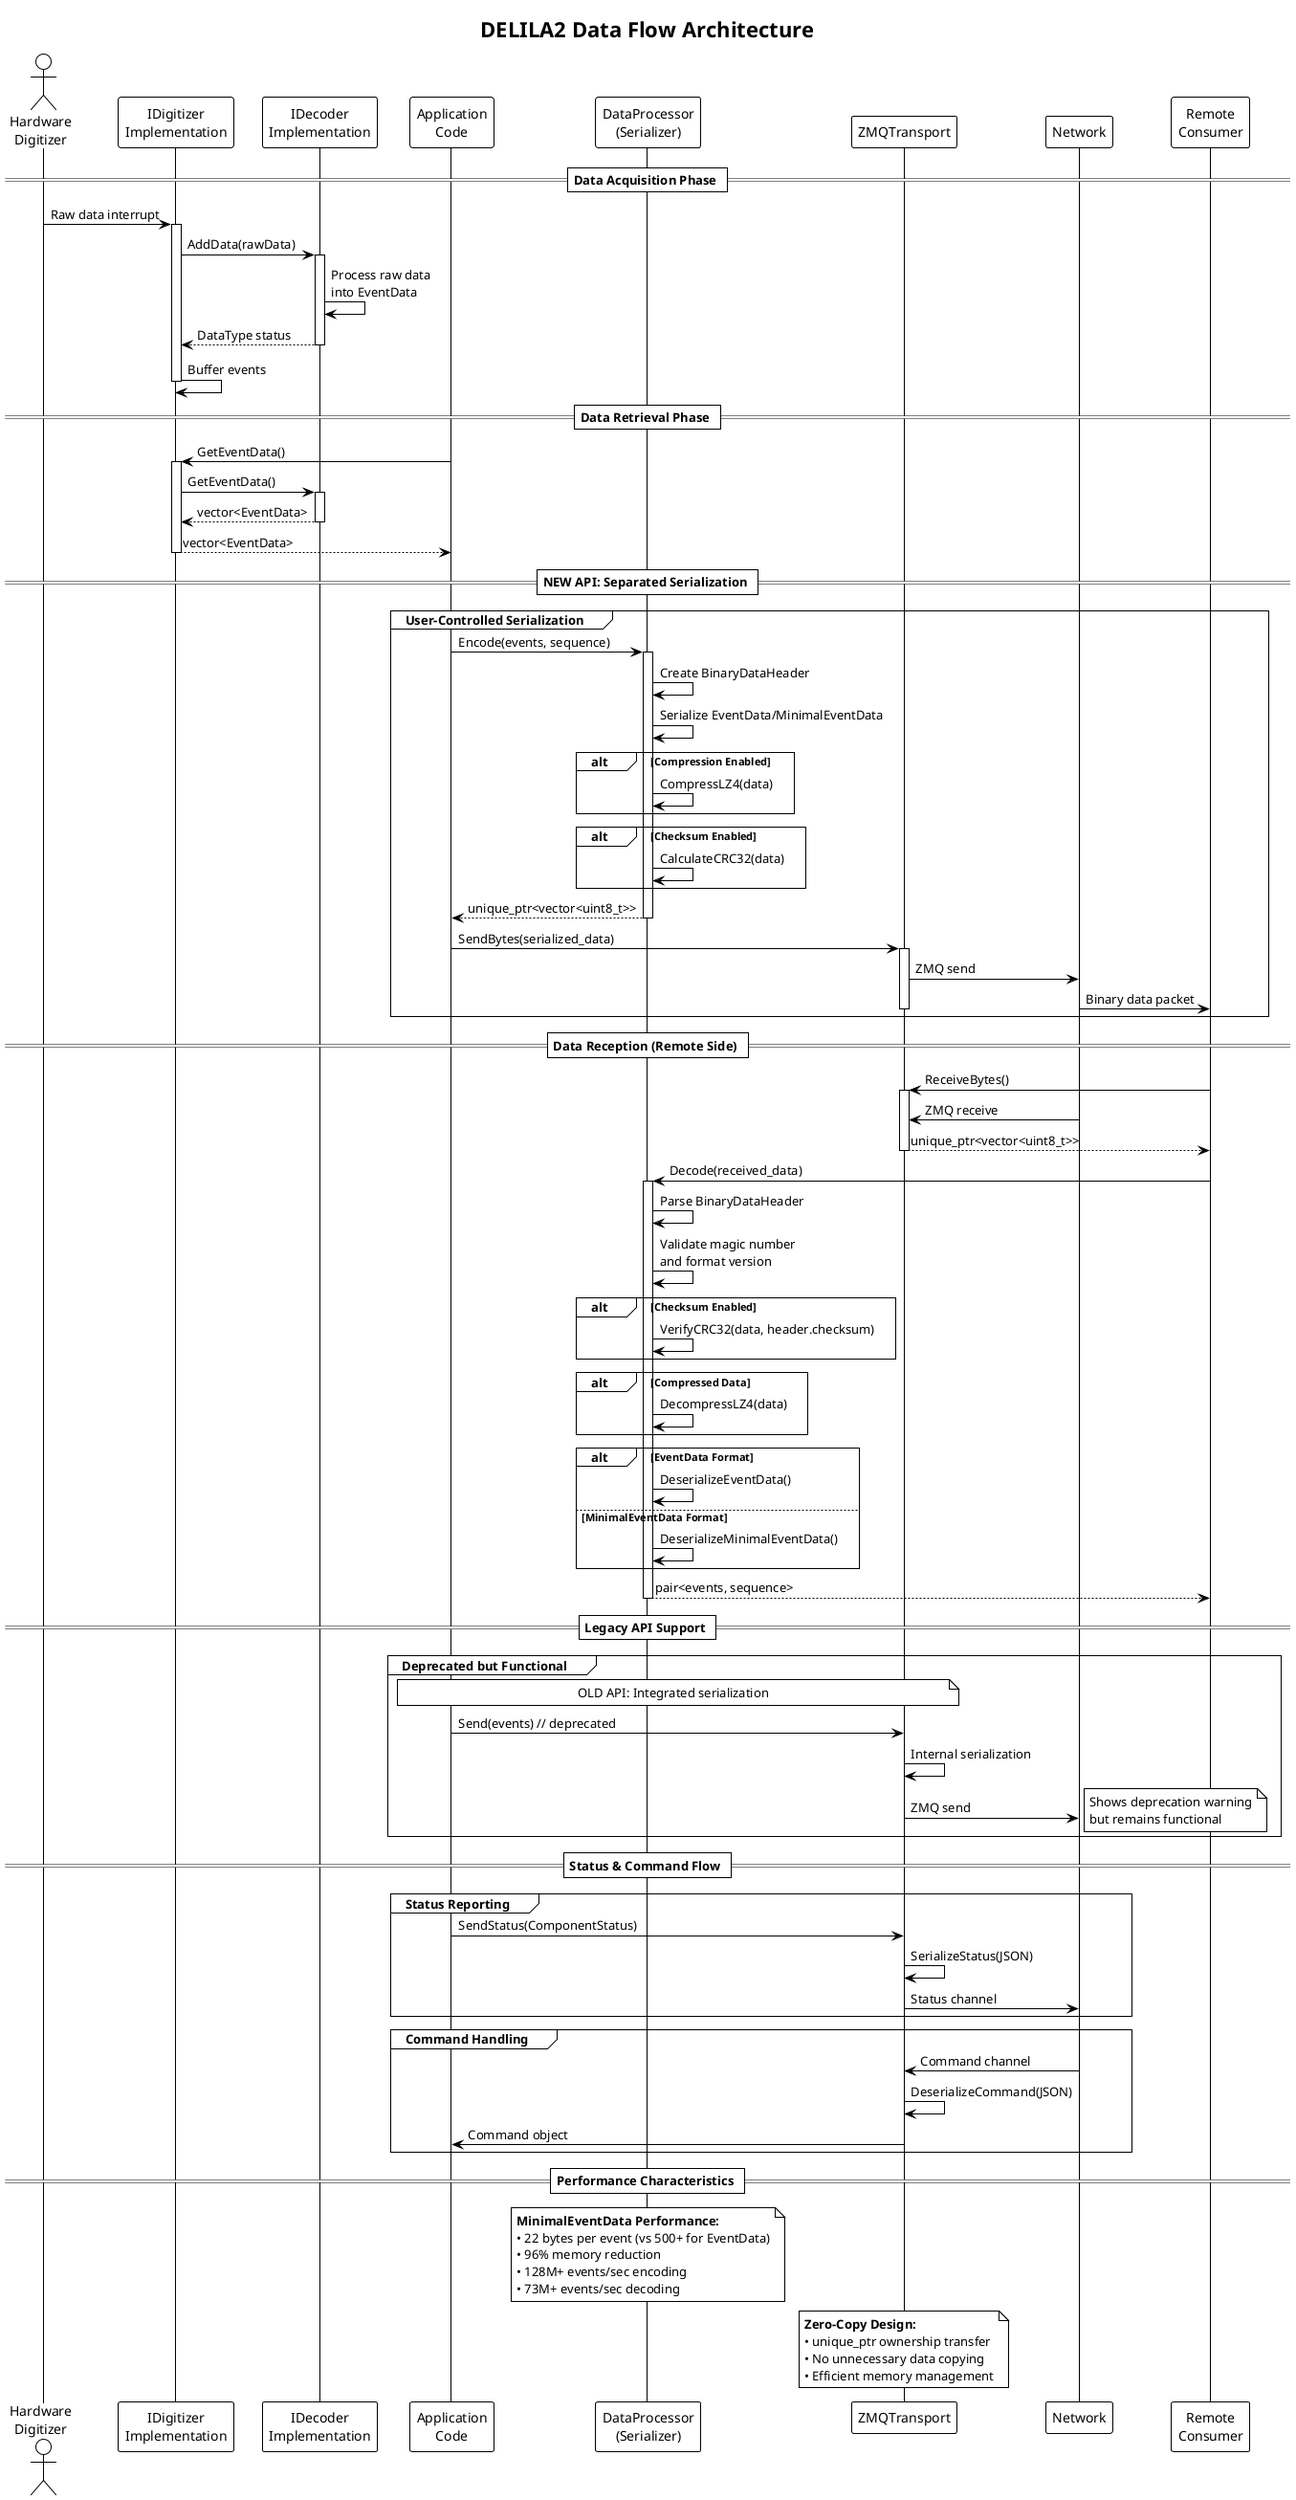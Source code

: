 @startuml data_flow
!theme plain
title DELILA2 Data Flow Architecture

actor "Hardware\nDigitizer" as HW
participant "IDigitizer\nImplementation" as Digitizer
participant "IDecoder\nImplementation" as Decoder
participant "Application\nCode" as App
participant "DataProcessor\n(Serializer)" as Serializer
participant "ZMQTransport" as Transport
participant "Network" as Net
participant "Remote\nConsumer" as Consumer

== Data Acquisition Phase ==

HW -> Digitizer : Raw data interrupt
activate Digitizer
Digitizer -> Decoder : AddData(rawData)
activate Decoder
Decoder -> Decoder : Process raw data\ninto EventData
return DataType status
Digitizer -> Digitizer : Buffer events
deactivate Digitizer

== Data Retrieval Phase ==

App -> Digitizer : GetEventData()
activate Digitizer
Digitizer -> Decoder : GetEventData()
activate Decoder
return vector<EventData>
return vector<EventData>

== NEW API: Separated Serialization ==

group User-Controlled Serialization
  App -> Serializer : Encode(events, sequence)
  activate Serializer
  Serializer -> Serializer : Create BinaryDataHeader
  Serializer -> Serializer : Serialize EventData/MinimalEventData
  
  alt Compression Enabled
    Serializer -> Serializer : CompressLZ4(data)
  end
  
  alt Checksum Enabled  
    Serializer -> Serializer : CalculateCRC32(data)
  end
  
  return unique_ptr<vector<uint8_t>>
  
  App -> Transport : SendBytes(serialized_data)
  activate Transport
  Transport -> Net : ZMQ send
  Net -> Consumer : Binary data packet
  deactivate Transport
end

== Data Reception (Remote Side) ==

Consumer -> Transport : ReceiveBytes()
activate Transport
Net -> Transport : ZMQ receive
return unique_ptr<vector<uint8_t>>

Consumer -> Serializer : Decode(received_data)
activate Serializer

Serializer -> Serializer : Parse BinaryDataHeader
Serializer -> Serializer : Validate magic number\nand format version

alt Checksum Enabled
  Serializer -> Serializer : VerifyCRC32(data, header.checksum)
end

alt Compressed Data
  Serializer -> Serializer : DecompressLZ4(data)
end

alt EventData Format
  Serializer -> Serializer : DeserializeEventData()
else MinimalEventData Format
  Serializer -> Serializer : DeserializeMinimalEventData()
end

return pair<events, sequence>

== Legacy API Support ==

group Deprecated but Functional
  note over App, Transport : OLD API: Integrated serialization
  App -> Transport : Send(events) // deprecated
  Transport -> Transport : Internal serialization
  Transport -> Net : ZMQ send
  
  note right : Shows deprecation warning\nbut remains functional
end

== Status & Command Flow ==

group Status Reporting
  App -> Transport : SendStatus(ComponentStatus)
  Transport -> Transport : SerializeStatus(JSON)
  Transport -> Net : Status channel
end

group Command Handling  
  Net -> Transport : Command channel
  Transport -> Transport : DeserializeCommand(JSON)
  Transport -> App : Command object
end

== Performance Characteristics ==

note over Serializer
  **MinimalEventData Performance:**
  • 22 bytes per event (vs 500+ for EventData)
  • 96% memory reduction
  • 128M+ events/sec encoding
  • 73M+ events/sec decoding
end note

note over Transport
  **Zero-Copy Design:**
  • unique_ptr ownership transfer
  • No unnecessary data copying
  • Efficient memory management
end note

@enduml